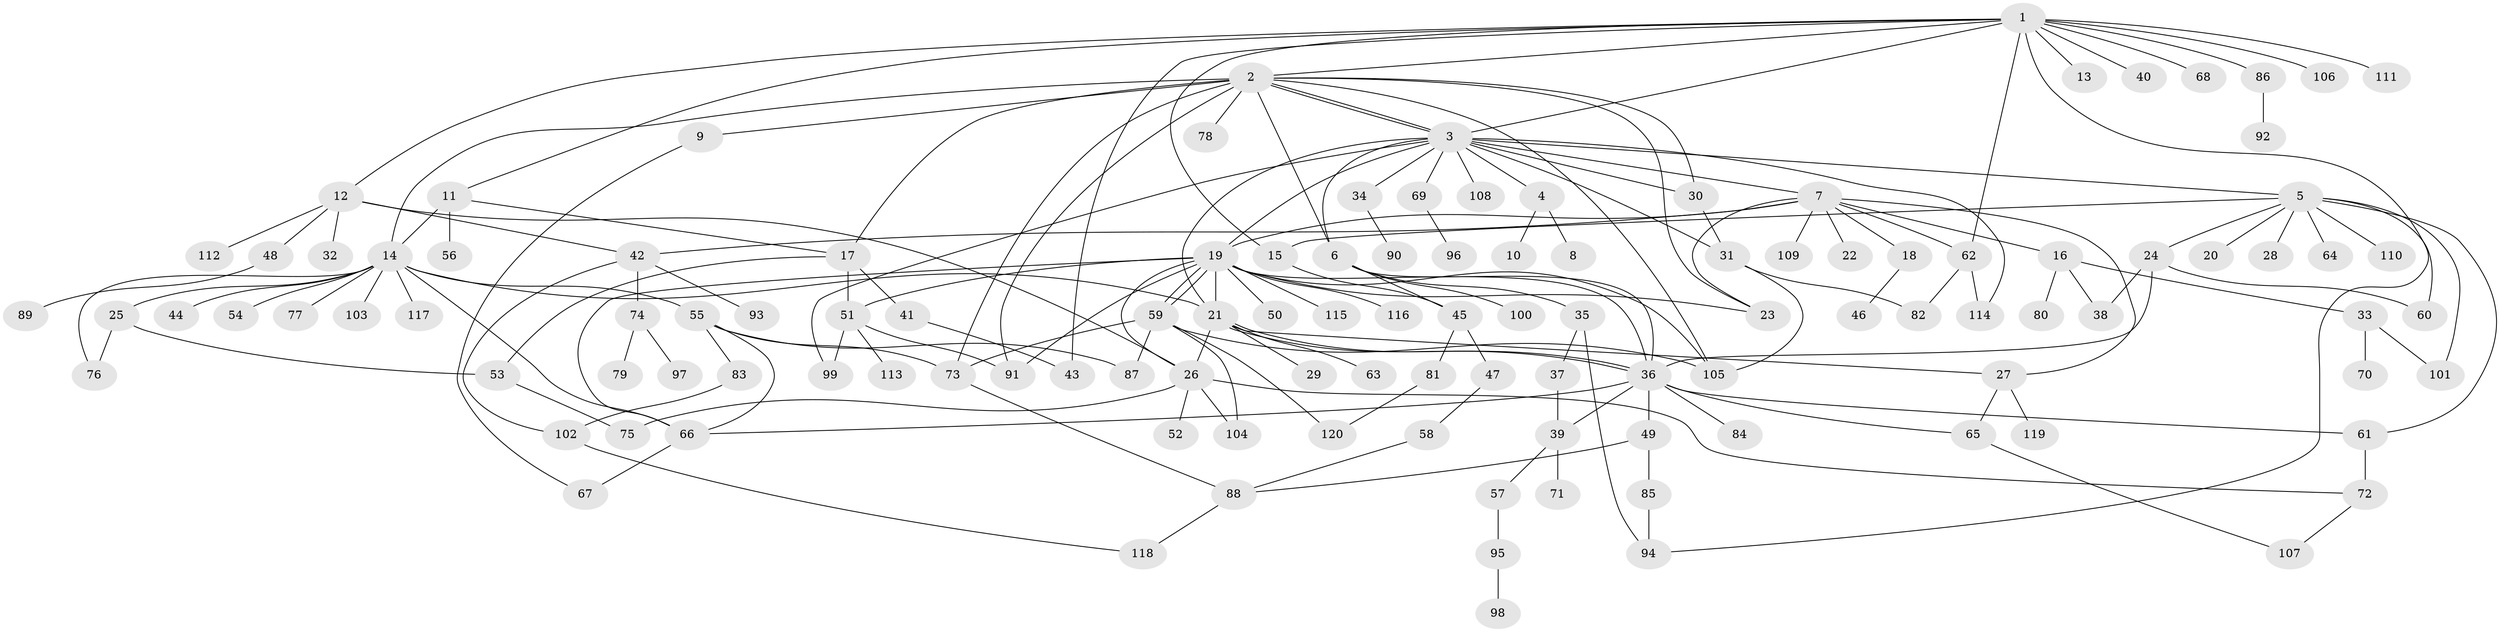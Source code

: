 // Generated by graph-tools (version 1.1) at 2025/01/03/09/25 03:01:45]
// undirected, 120 vertices, 179 edges
graph export_dot {
graph [start="1"]
  node [color=gray90,style=filled];
  1;
  2;
  3;
  4;
  5;
  6;
  7;
  8;
  9;
  10;
  11;
  12;
  13;
  14;
  15;
  16;
  17;
  18;
  19;
  20;
  21;
  22;
  23;
  24;
  25;
  26;
  27;
  28;
  29;
  30;
  31;
  32;
  33;
  34;
  35;
  36;
  37;
  38;
  39;
  40;
  41;
  42;
  43;
  44;
  45;
  46;
  47;
  48;
  49;
  50;
  51;
  52;
  53;
  54;
  55;
  56;
  57;
  58;
  59;
  60;
  61;
  62;
  63;
  64;
  65;
  66;
  67;
  68;
  69;
  70;
  71;
  72;
  73;
  74;
  75;
  76;
  77;
  78;
  79;
  80;
  81;
  82;
  83;
  84;
  85;
  86;
  87;
  88;
  89;
  90;
  91;
  92;
  93;
  94;
  95;
  96;
  97;
  98;
  99;
  100;
  101;
  102;
  103;
  104;
  105;
  106;
  107;
  108;
  109;
  110;
  111;
  112;
  113;
  114;
  115;
  116;
  117;
  118;
  119;
  120;
  1 -- 2;
  1 -- 3;
  1 -- 11;
  1 -- 12;
  1 -- 13;
  1 -- 15;
  1 -- 40;
  1 -- 43;
  1 -- 62;
  1 -- 68;
  1 -- 86;
  1 -- 94;
  1 -- 106;
  1 -- 111;
  2 -- 3;
  2 -- 3;
  2 -- 6;
  2 -- 9;
  2 -- 14;
  2 -- 17;
  2 -- 23;
  2 -- 30;
  2 -- 73;
  2 -- 78;
  2 -- 91;
  2 -- 105;
  3 -- 4;
  3 -- 5;
  3 -- 6;
  3 -- 7;
  3 -- 19;
  3 -- 21;
  3 -- 30;
  3 -- 31;
  3 -- 34;
  3 -- 69;
  3 -- 99;
  3 -- 108;
  3 -- 114;
  4 -- 8;
  4 -- 10;
  5 -- 15;
  5 -- 20;
  5 -- 24;
  5 -- 28;
  5 -- 60;
  5 -- 61;
  5 -- 64;
  5 -- 101;
  5 -- 110;
  6 -- 35;
  6 -- 36;
  6 -- 45;
  6 -- 100;
  7 -- 16;
  7 -- 18;
  7 -- 19;
  7 -- 22;
  7 -- 23;
  7 -- 27;
  7 -- 42;
  7 -- 62;
  7 -- 109;
  9 -- 67;
  11 -- 14;
  11 -- 17;
  11 -- 56;
  12 -- 26;
  12 -- 32;
  12 -- 42;
  12 -- 48;
  12 -- 112;
  14 -- 21;
  14 -- 25;
  14 -- 44;
  14 -- 54;
  14 -- 55;
  14 -- 66;
  14 -- 76;
  14 -- 77;
  14 -- 103;
  14 -- 117;
  15 -- 45;
  16 -- 33;
  16 -- 38;
  16 -- 80;
  17 -- 41;
  17 -- 51;
  17 -- 53;
  18 -- 46;
  19 -- 21;
  19 -- 23;
  19 -- 26;
  19 -- 36;
  19 -- 50;
  19 -- 51;
  19 -- 59;
  19 -- 59;
  19 -- 66;
  19 -- 91;
  19 -- 105;
  19 -- 115;
  19 -- 116;
  21 -- 26;
  21 -- 27;
  21 -- 29;
  21 -- 36;
  21 -- 36;
  21 -- 63;
  24 -- 36;
  24 -- 38;
  24 -- 60;
  25 -- 53;
  25 -- 76;
  26 -- 52;
  26 -- 72;
  26 -- 75;
  26 -- 104;
  27 -- 65;
  27 -- 119;
  30 -- 31;
  31 -- 82;
  31 -- 105;
  33 -- 70;
  33 -- 101;
  34 -- 90;
  35 -- 37;
  35 -- 94;
  36 -- 39;
  36 -- 49;
  36 -- 61;
  36 -- 65;
  36 -- 66;
  36 -- 84;
  37 -- 39;
  39 -- 57;
  39 -- 71;
  41 -- 43;
  42 -- 74;
  42 -- 93;
  42 -- 102;
  45 -- 47;
  45 -- 81;
  47 -- 58;
  48 -- 89;
  49 -- 85;
  49 -- 88;
  51 -- 91;
  51 -- 99;
  51 -- 113;
  53 -- 75;
  55 -- 66;
  55 -- 73;
  55 -- 83;
  55 -- 87;
  57 -- 95;
  58 -- 88;
  59 -- 73;
  59 -- 87;
  59 -- 104;
  59 -- 105;
  59 -- 120;
  61 -- 72;
  62 -- 82;
  62 -- 114;
  65 -- 107;
  66 -- 67;
  69 -- 96;
  72 -- 107;
  73 -- 88;
  74 -- 79;
  74 -- 97;
  81 -- 120;
  83 -- 102;
  85 -- 94;
  86 -- 92;
  88 -- 118;
  95 -- 98;
  102 -- 118;
}
